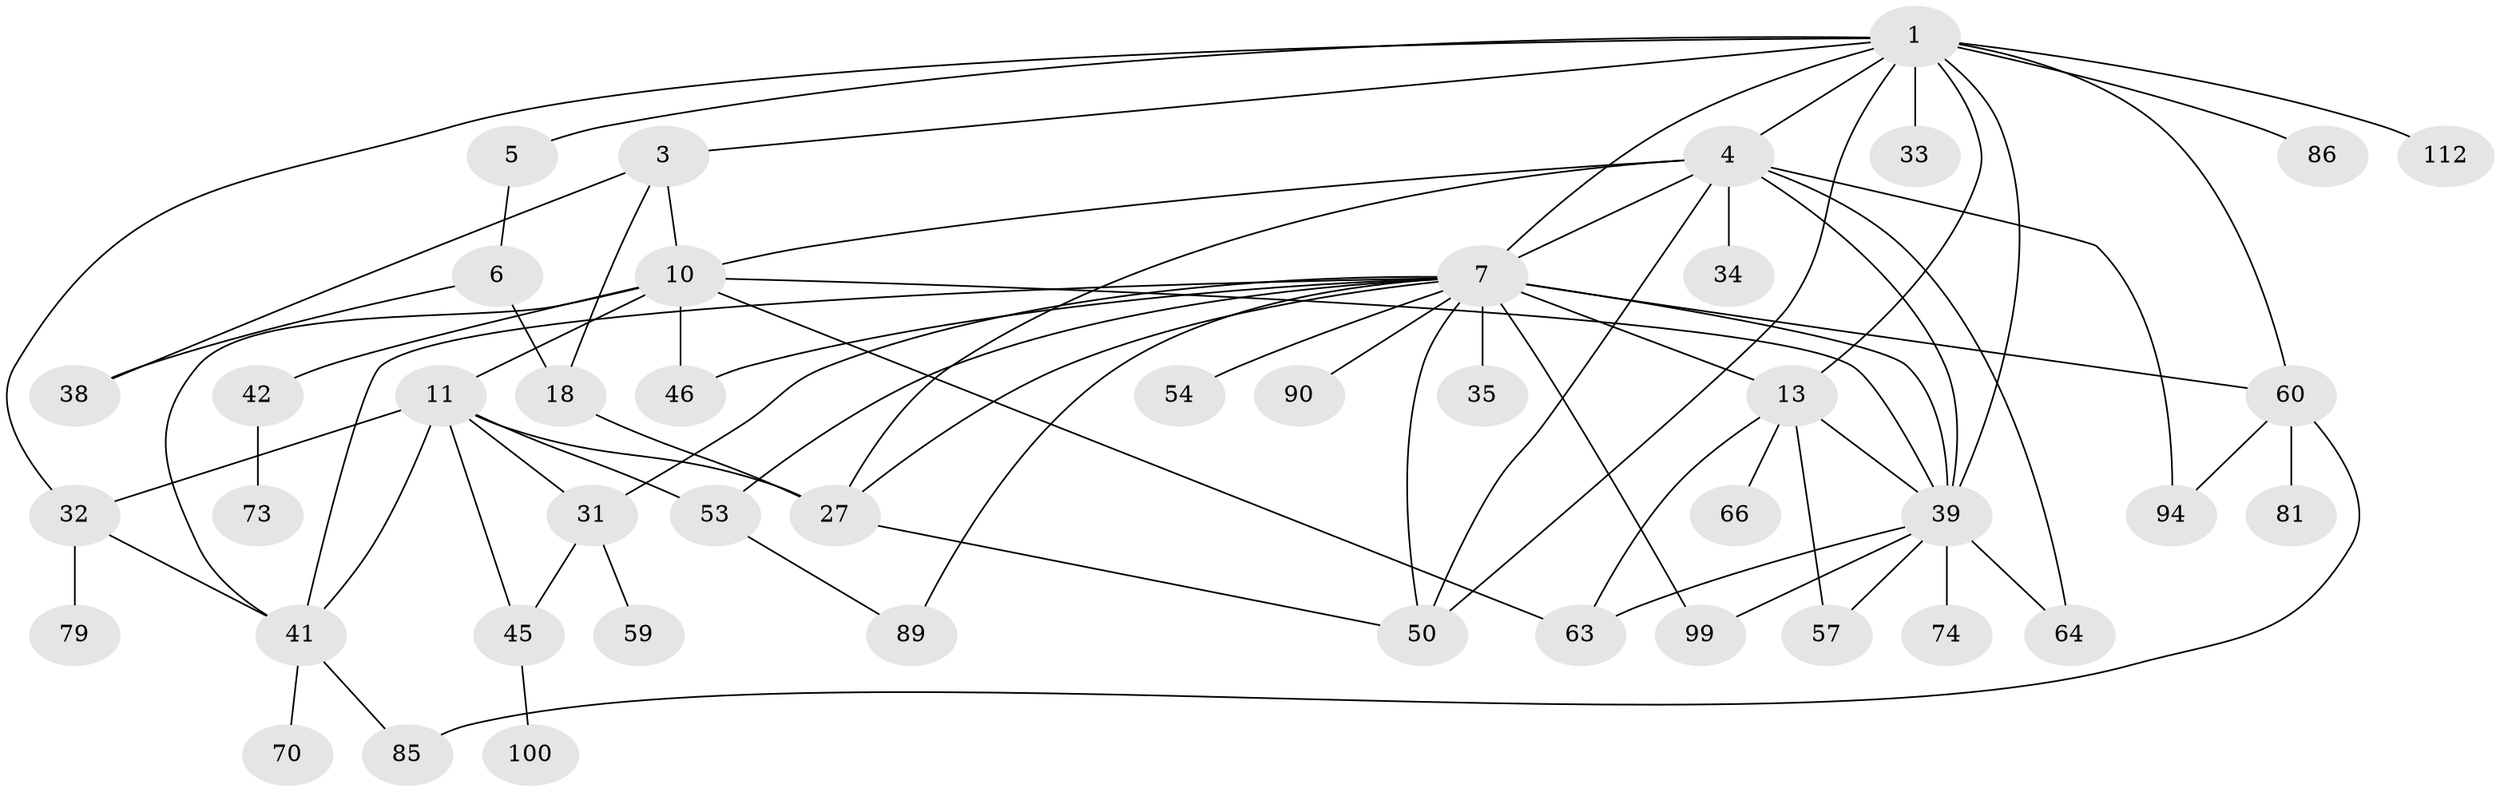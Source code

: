 // original degree distribution, {9: 0.008928571428571428, 3: 0.22321428571428573, 4: 0.07142857142857142, 8: 0.017857142857142856, 6: 0.017857142857142856, 5: 0.07142857142857142, 7: 0.017857142857142856, 2: 0.3392857142857143, 1: 0.23214285714285715}
// Generated by graph-tools (version 1.1) at 2025/16/03/04/25 18:16:51]
// undirected, 44 vertices, 75 edges
graph export_dot {
graph [start="1"]
  node [color=gray90,style=filled];
  1 [super="+9+2"];
  3;
  4 [super="+36+8"];
  5 [super="+16"];
  6 [super="+101"];
  7 [super="+21+12"];
  10 [super="+48+40+26+28"];
  11 [super="+17"];
  13 [super="+22+51+23"];
  18 [super="+19+25"];
  27 [super="+47+58"];
  31 [super="+43"];
  32 [super="+61"];
  33;
  34 [super="+55"];
  35;
  38;
  39 [super="+52+78+44"];
  41 [super="+49+56"];
  42;
  45 [super="+72"];
  46;
  50 [super="+80"];
  53 [super="+82"];
  54;
  57 [super="+83"];
  59 [super="+88"];
  60 [super="+62"];
  63;
  64;
  66;
  70 [super="+87"];
  73 [super="+107+96"];
  74 [super="+110"];
  79;
  81;
  85;
  86;
  89;
  90;
  94;
  99;
  100;
  112;
  1 -- 3;
  1 -- 4;
  1 -- 5;
  1 -- 13;
  1 -- 32;
  1 -- 112;
  1 -- 39;
  1 -- 60;
  1 -- 7;
  1 -- 50;
  1 -- 86 [weight=2];
  1 -- 33;
  3 -- 10;
  3 -- 18;
  3 -- 38;
  4 -- 7;
  4 -- 27;
  4 -- 64;
  4 -- 39;
  4 -- 10;
  4 -- 34;
  4 -- 50;
  4 -- 94;
  5 -- 6;
  6 -- 38;
  6 -- 18;
  7 -- 60 [weight=2];
  7 -- 46;
  7 -- 27;
  7 -- 35;
  7 -- 99 [weight=2];
  7 -- 39;
  7 -- 50;
  7 -- 54;
  7 -- 90;
  7 -- 31;
  7 -- 89;
  7 -- 53;
  7 -- 41;
  7 -- 13 [weight=2];
  10 -- 11;
  10 -- 41;
  10 -- 63;
  10 -- 46;
  10 -- 42;
  10 -- 39;
  11 -- 32;
  11 -- 53;
  11 -- 27;
  11 -- 41;
  11 -- 45;
  11 -- 31;
  13 -- 66;
  13 -- 63;
  13 -- 57 [weight=2];
  13 -- 39;
  18 -- 27 [weight=2];
  27 -- 50;
  31 -- 59;
  31 -- 45;
  32 -- 41;
  32 -- 79;
  39 -- 64;
  39 -- 74 [weight=2];
  39 -- 63;
  39 -- 99;
  39 -- 57;
  41 -- 70;
  41 -- 85;
  42 -- 73;
  45 -- 100;
  53 -- 89;
  60 -- 85;
  60 -- 81;
  60 -- 94;
}
